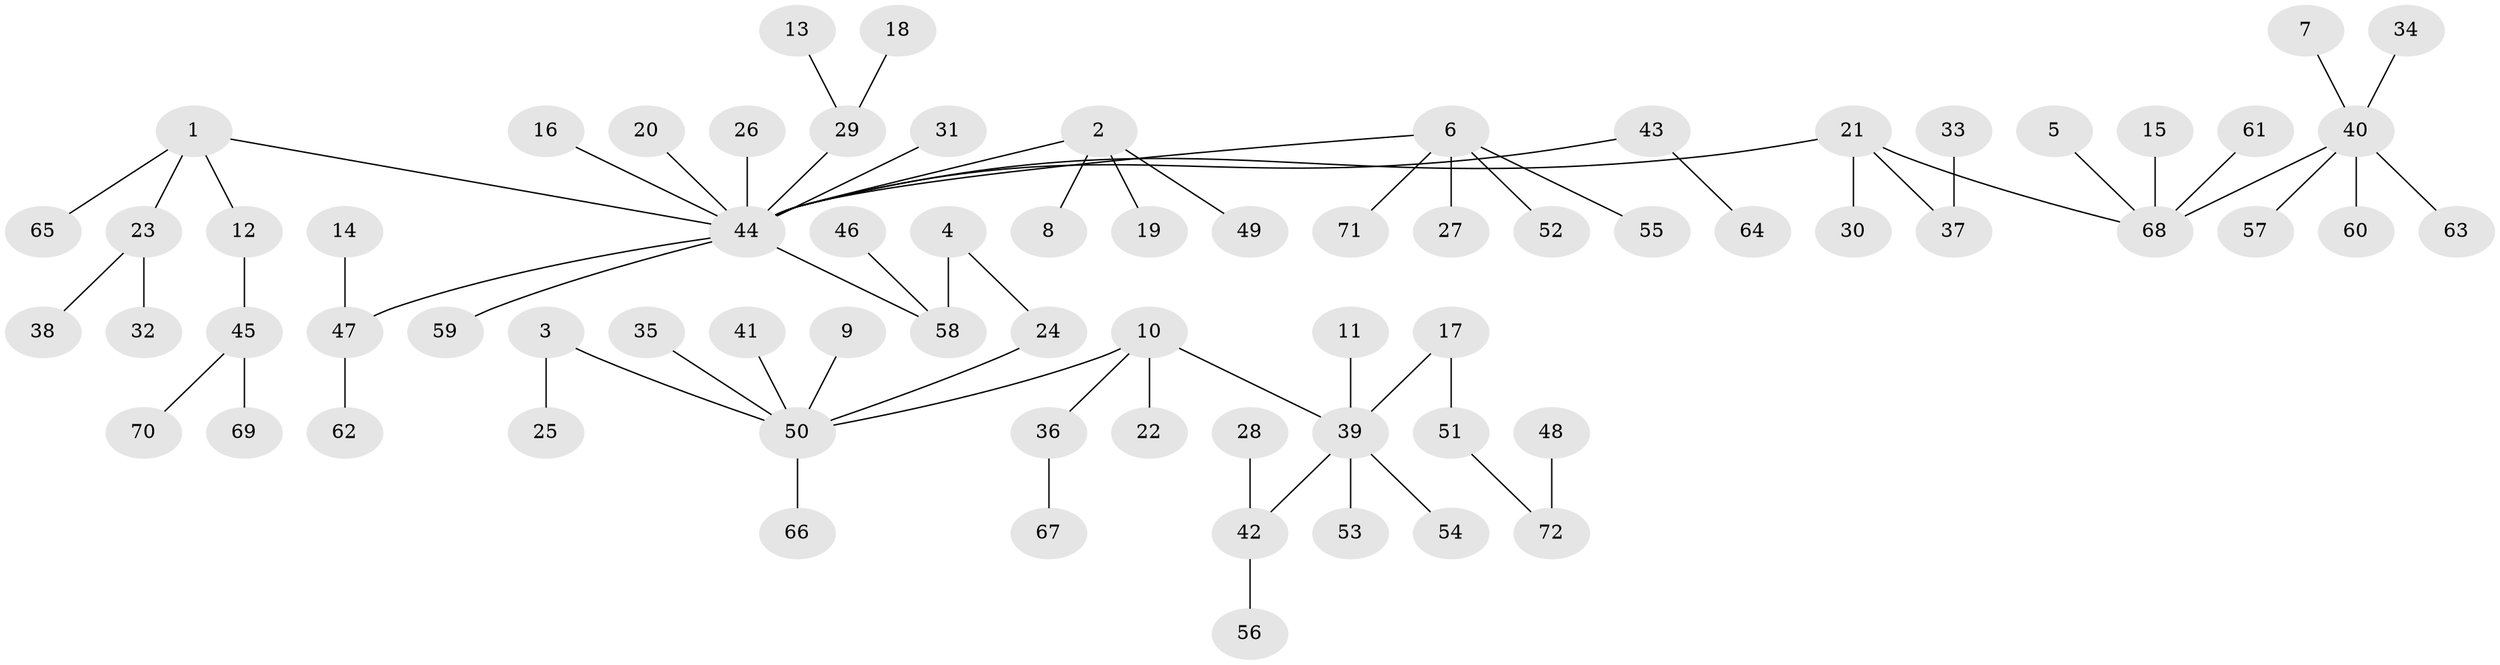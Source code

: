 // original degree distribution, {14: 0.006944444444444444, 6: 0.020833333333333332, 3: 0.125, 5: 0.041666666666666664, 7: 0.013888888888888888, 2: 0.25, 1: 0.5277777777777778, 4: 0.013888888888888888}
// Generated by graph-tools (version 1.1) at 2025/50/03/09/25 03:50:24]
// undirected, 72 vertices, 71 edges
graph export_dot {
graph [start="1"]
  node [color=gray90,style=filled];
  1;
  2;
  3;
  4;
  5;
  6;
  7;
  8;
  9;
  10;
  11;
  12;
  13;
  14;
  15;
  16;
  17;
  18;
  19;
  20;
  21;
  22;
  23;
  24;
  25;
  26;
  27;
  28;
  29;
  30;
  31;
  32;
  33;
  34;
  35;
  36;
  37;
  38;
  39;
  40;
  41;
  42;
  43;
  44;
  45;
  46;
  47;
  48;
  49;
  50;
  51;
  52;
  53;
  54;
  55;
  56;
  57;
  58;
  59;
  60;
  61;
  62;
  63;
  64;
  65;
  66;
  67;
  68;
  69;
  70;
  71;
  72;
  1 -- 12 [weight=1.0];
  1 -- 23 [weight=1.0];
  1 -- 44 [weight=1.0];
  1 -- 65 [weight=1.0];
  2 -- 8 [weight=1.0];
  2 -- 19 [weight=1.0];
  2 -- 44 [weight=1.0];
  2 -- 49 [weight=1.0];
  3 -- 25 [weight=1.0];
  3 -- 50 [weight=1.0];
  4 -- 24 [weight=1.0];
  4 -- 58 [weight=1.0];
  5 -- 68 [weight=1.0];
  6 -- 27 [weight=1.0];
  6 -- 44 [weight=1.0];
  6 -- 52 [weight=1.0];
  6 -- 55 [weight=1.0];
  6 -- 71 [weight=1.0];
  7 -- 40 [weight=1.0];
  9 -- 50 [weight=1.0];
  10 -- 22 [weight=1.0];
  10 -- 36 [weight=1.0];
  10 -- 39 [weight=1.0];
  10 -- 50 [weight=1.0];
  11 -- 39 [weight=1.0];
  12 -- 45 [weight=1.0];
  13 -- 29 [weight=1.0];
  14 -- 47 [weight=1.0];
  15 -- 68 [weight=1.0];
  16 -- 44 [weight=1.0];
  17 -- 39 [weight=1.0];
  17 -- 51 [weight=1.0];
  18 -- 29 [weight=1.0];
  20 -- 44 [weight=1.0];
  21 -- 30 [weight=1.0];
  21 -- 37 [weight=1.0];
  21 -- 44 [weight=1.0];
  21 -- 68 [weight=1.0];
  23 -- 32 [weight=1.0];
  23 -- 38 [weight=1.0];
  24 -- 50 [weight=1.0];
  26 -- 44 [weight=1.0];
  28 -- 42 [weight=1.0];
  29 -- 44 [weight=1.0];
  31 -- 44 [weight=1.0];
  33 -- 37 [weight=1.0];
  34 -- 40 [weight=1.0];
  35 -- 50 [weight=1.0];
  36 -- 67 [weight=1.0];
  39 -- 42 [weight=1.0];
  39 -- 53 [weight=1.0];
  39 -- 54 [weight=1.0];
  40 -- 57 [weight=1.0];
  40 -- 60 [weight=1.0];
  40 -- 63 [weight=1.0];
  40 -- 68 [weight=1.0];
  41 -- 50 [weight=1.0];
  42 -- 56 [weight=1.0];
  43 -- 44 [weight=1.0];
  43 -- 64 [weight=1.0];
  44 -- 47 [weight=1.0];
  44 -- 58 [weight=1.0];
  44 -- 59 [weight=1.0];
  45 -- 69 [weight=1.0];
  45 -- 70 [weight=1.0];
  46 -- 58 [weight=1.0];
  47 -- 62 [weight=1.0];
  48 -- 72 [weight=1.0];
  50 -- 66 [weight=1.0];
  51 -- 72 [weight=1.0];
  61 -- 68 [weight=1.0];
}
